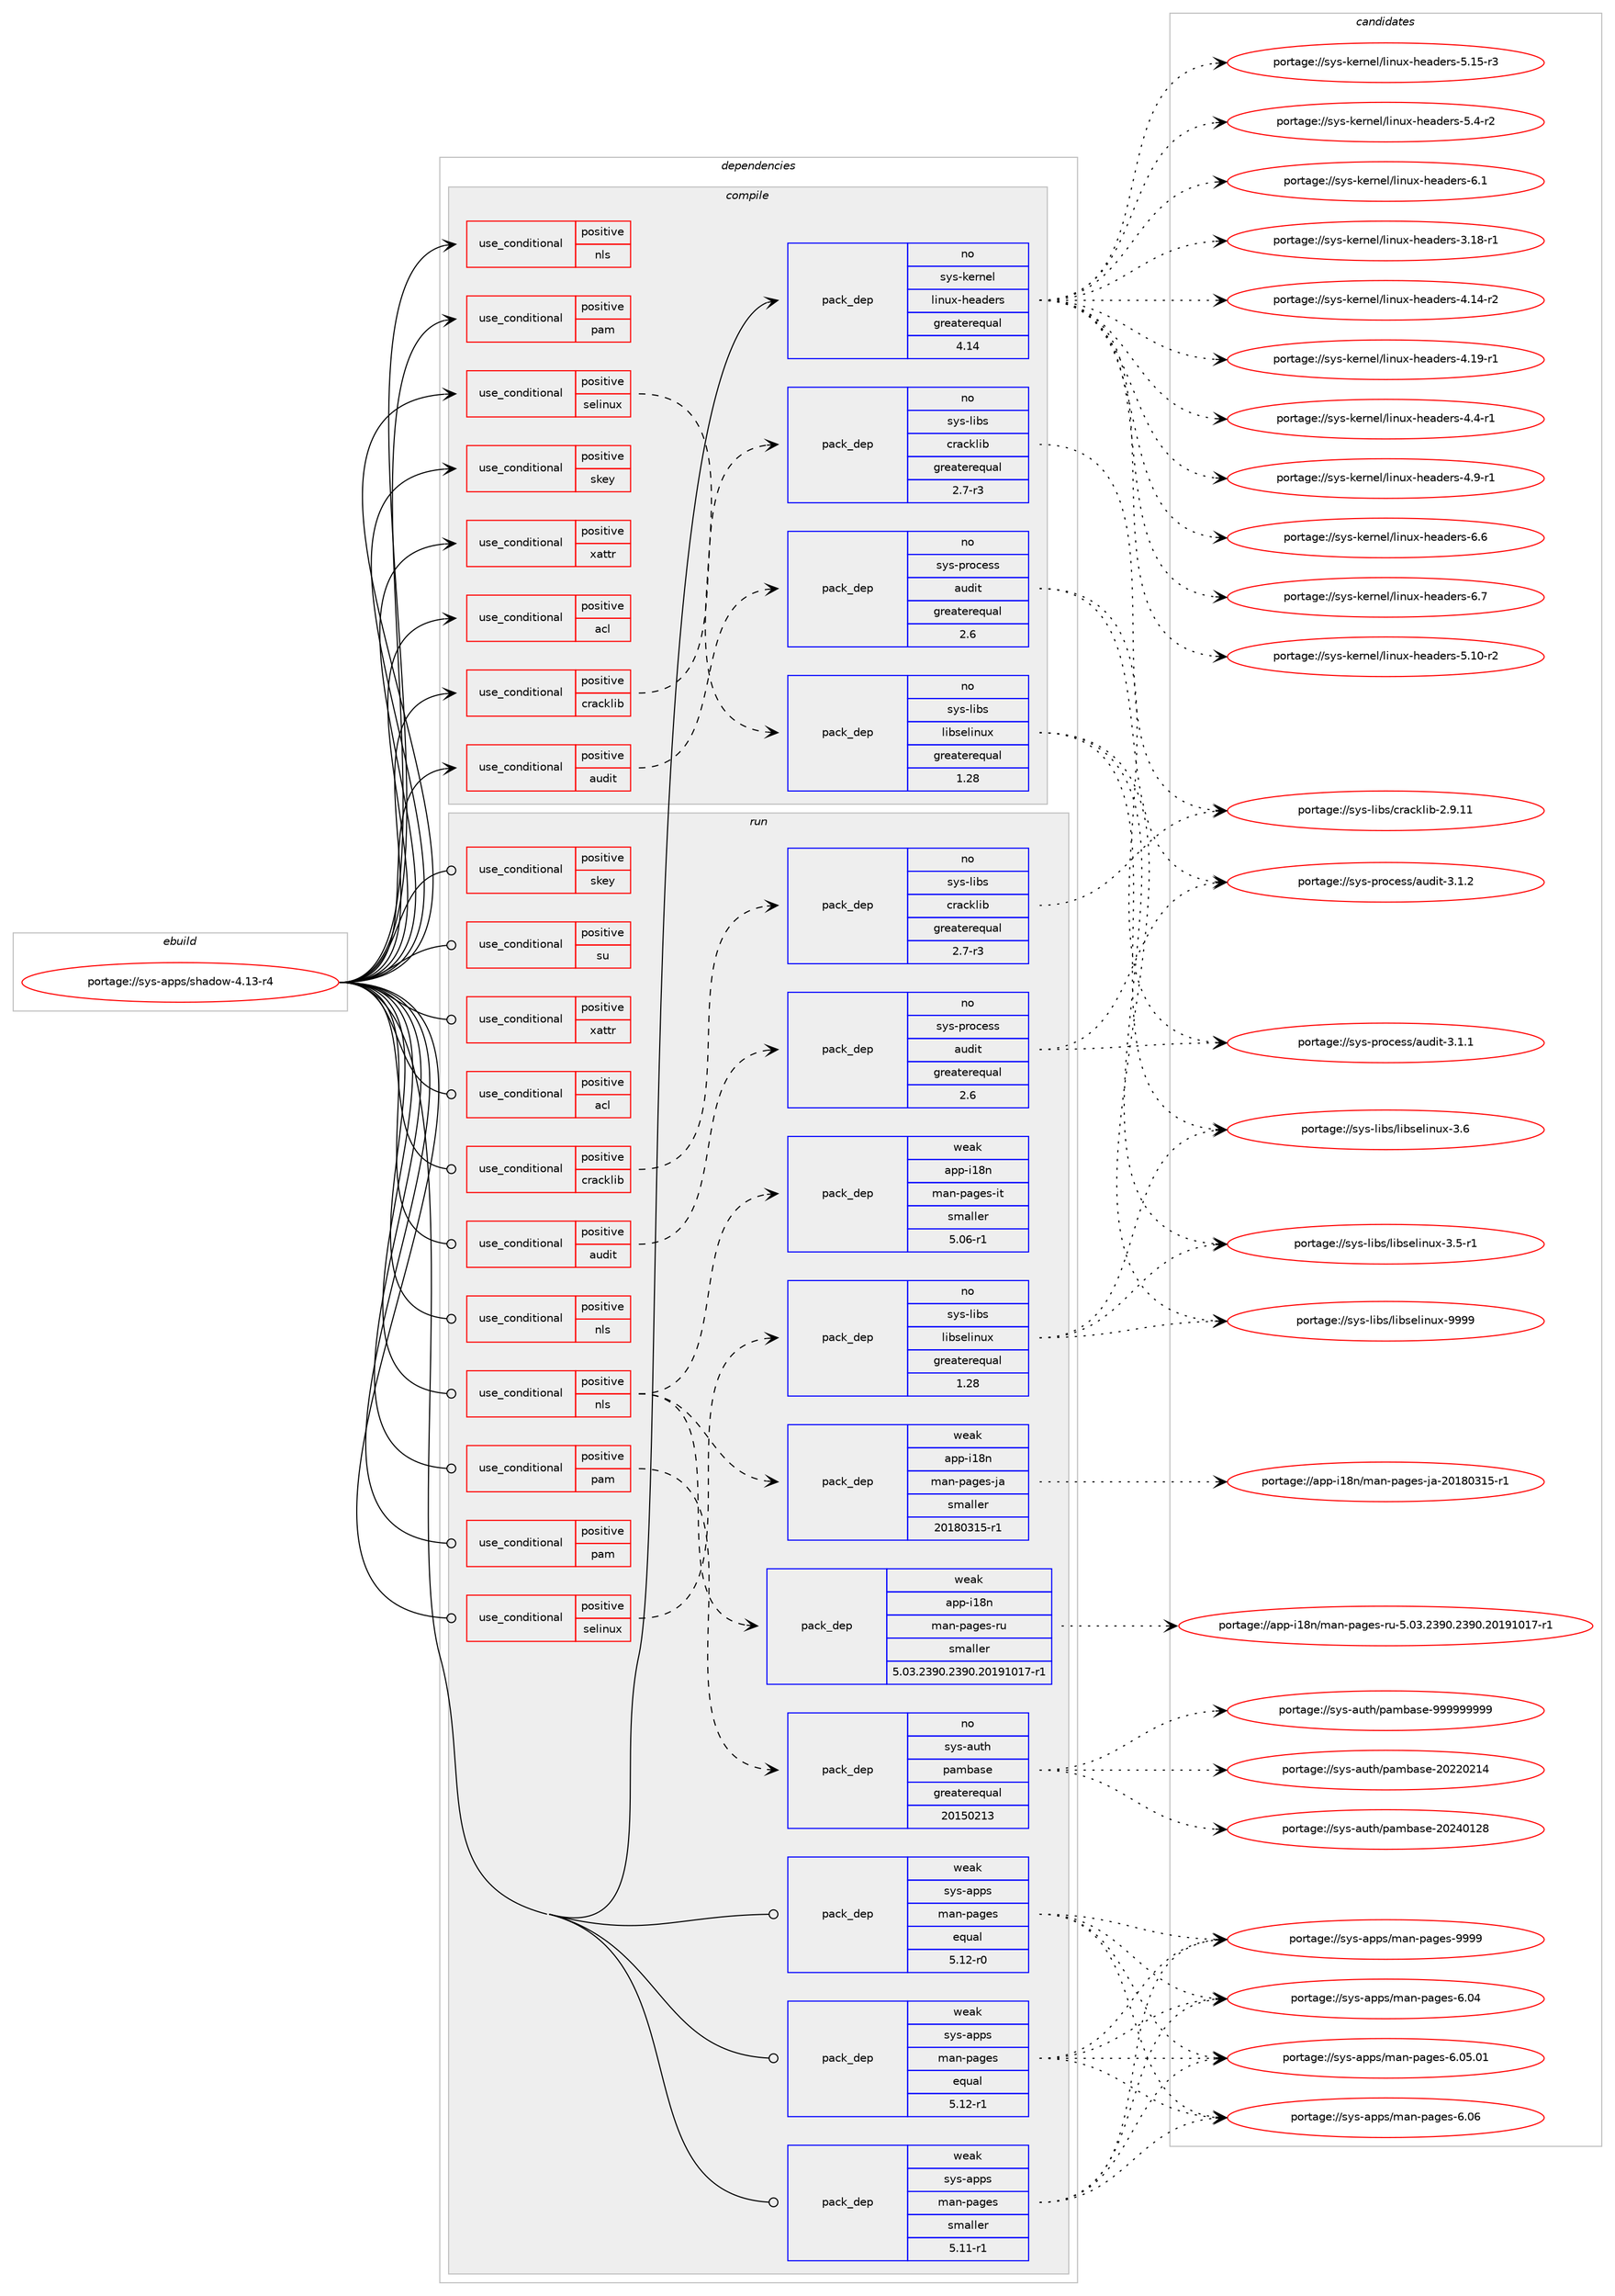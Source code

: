 digraph prolog {

# *************
# Graph options
# *************

newrank=true;
concentrate=true;
compound=true;
graph [rankdir=LR,fontname=Helvetica,fontsize=10,ranksep=1.5];#, ranksep=2.5, nodesep=0.2];
edge  [arrowhead=vee];
node  [fontname=Helvetica,fontsize=10];

# **********
# The ebuild
# **********

subgraph cluster_leftcol {
color=gray;
rank=same;
label=<<i>ebuild</i>>;
id [label="portage://sys-apps/shadow-4.13-r4", color=red, width=4, href="../sys-apps/shadow-4.13-r4.svg"];
}

# ****************
# The dependencies
# ****************

subgraph cluster_midcol {
color=gray;
label=<<i>dependencies</i>>;
subgraph cluster_compile {
fillcolor="#eeeeee";
style=filled;
label=<<i>compile</i>>;
subgraph cond13108 {
dependency19417 [label=<<TABLE BORDER="0" CELLBORDER="1" CELLSPACING="0" CELLPADDING="4"><TR><TD ROWSPAN="3" CELLPADDING="10">use_conditional</TD></TR><TR><TD>positive</TD></TR><TR><TD>acl</TD></TR></TABLE>>, shape=none, color=red];
# *** BEGIN UNKNOWN DEPENDENCY TYPE (TODO) ***
# dependency19417 -> package_dependency(portage://sys-apps/shadow-4.13-r4,install,no,sys-apps,acl,none,[,,],any_same_slot,[])
# *** END UNKNOWN DEPENDENCY TYPE (TODO) ***

}
id:e -> dependency19417:w [weight=20,style="solid",arrowhead="vee"];
subgraph cond13109 {
dependency19418 [label=<<TABLE BORDER="0" CELLBORDER="1" CELLSPACING="0" CELLPADDING="4"><TR><TD ROWSPAN="3" CELLPADDING="10">use_conditional</TD></TR><TR><TD>positive</TD></TR><TR><TD>audit</TD></TR></TABLE>>, shape=none, color=red];
subgraph pack6119 {
dependency19419 [label=<<TABLE BORDER="0" CELLBORDER="1" CELLSPACING="0" CELLPADDING="4" WIDTH="220"><TR><TD ROWSPAN="6" CELLPADDING="30">pack_dep</TD></TR><TR><TD WIDTH="110">no</TD></TR><TR><TD>sys-process</TD></TR><TR><TD>audit</TD></TR><TR><TD>greaterequal</TD></TR><TR><TD>2.6</TD></TR></TABLE>>, shape=none, color=blue];
}
dependency19418:e -> dependency19419:w [weight=20,style="dashed",arrowhead="vee"];
}
id:e -> dependency19418:w [weight=20,style="solid",arrowhead="vee"];
subgraph cond13110 {
dependency19420 [label=<<TABLE BORDER="0" CELLBORDER="1" CELLSPACING="0" CELLPADDING="4"><TR><TD ROWSPAN="3" CELLPADDING="10">use_conditional</TD></TR><TR><TD>positive</TD></TR><TR><TD>cracklib</TD></TR></TABLE>>, shape=none, color=red];
subgraph pack6120 {
dependency19421 [label=<<TABLE BORDER="0" CELLBORDER="1" CELLSPACING="0" CELLPADDING="4" WIDTH="220"><TR><TD ROWSPAN="6" CELLPADDING="30">pack_dep</TD></TR><TR><TD WIDTH="110">no</TD></TR><TR><TD>sys-libs</TD></TR><TR><TD>cracklib</TD></TR><TR><TD>greaterequal</TD></TR><TR><TD>2.7-r3</TD></TR></TABLE>>, shape=none, color=blue];
}
dependency19420:e -> dependency19421:w [weight=20,style="dashed",arrowhead="vee"];
}
id:e -> dependency19420:w [weight=20,style="solid",arrowhead="vee"];
subgraph cond13111 {
dependency19422 [label=<<TABLE BORDER="0" CELLBORDER="1" CELLSPACING="0" CELLPADDING="4"><TR><TD ROWSPAN="3" CELLPADDING="10">use_conditional</TD></TR><TR><TD>positive</TD></TR><TR><TD>nls</TD></TR></TABLE>>, shape=none, color=red];
# *** BEGIN UNKNOWN DEPENDENCY TYPE (TODO) ***
# dependency19422 -> package_dependency(portage://sys-apps/shadow-4.13-r4,install,no,virtual,libintl,none,[,,],[],[])
# *** END UNKNOWN DEPENDENCY TYPE (TODO) ***

}
id:e -> dependency19422:w [weight=20,style="solid",arrowhead="vee"];
subgraph cond13112 {
dependency19423 [label=<<TABLE BORDER="0" CELLBORDER="1" CELLSPACING="0" CELLPADDING="4"><TR><TD ROWSPAN="3" CELLPADDING="10">use_conditional</TD></TR><TR><TD>positive</TD></TR><TR><TD>pam</TD></TR></TABLE>>, shape=none, color=red];
# *** BEGIN UNKNOWN DEPENDENCY TYPE (TODO) ***
# dependency19423 -> package_dependency(portage://sys-apps/shadow-4.13-r4,install,no,sys-libs,pam,none,[,,],any_same_slot,[])
# *** END UNKNOWN DEPENDENCY TYPE (TODO) ***

}
id:e -> dependency19423:w [weight=20,style="solid",arrowhead="vee"];
subgraph cond13113 {
dependency19424 [label=<<TABLE BORDER="0" CELLBORDER="1" CELLSPACING="0" CELLPADDING="4"><TR><TD ROWSPAN="3" CELLPADDING="10">use_conditional</TD></TR><TR><TD>positive</TD></TR><TR><TD>selinux</TD></TR></TABLE>>, shape=none, color=red];
subgraph pack6121 {
dependency19425 [label=<<TABLE BORDER="0" CELLBORDER="1" CELLSPACING="0" CELLPADDING="4" WIDTH="220"><TR><TD ROWSPAN="6" CELLPADDING="30">pack_dep</TD></TR><TR><TD WIDTH="110">no</TD></TR><TR><TD>sys-libs</TD></TR><TR><TD>libselinux</TD></TR><TR><TD>greaterequal</TD></TR><TR><TD>1.28</TD></TR></TABLE>>, shape=none, color=blue];
}
dependency19424:e -> dependency19425:w [weight=20,style="dashed",arrowhead="vee"];
# *** BEGIN UNKNOWN DEPENDENCY TYPE (TODO) ***
# dependency19424 -> package_dependency(portage://sys-apps/shadow-4.13-r4,install,no,sys-libs,libsemanage,none,[,,],any_same_slot,[])
# *** END UNKNOWN DEPENDENCY TYPE (TODO) ***

}
id:e -> dependency19424:w [weight=20,style="solid",arrowhead="vee"];
subgraph cond13114 {
dependency19426 [label=<<TABLE BORDER="0" CELLBORDER="1" CELLSPACING="0" CELLPADDING="4"><TR><TD ROWSPAN="3" CELLPADDING="10">use_conditional</TD></TR><TR><TD>positive</TD></TR><TR><TD>skey</TD></TR></TABLE>>, shape=none, color=red];
# *** BEGIN UNKNOWN DEPENDENCY TYPE (TODO) ***
# dependency19426 -> package_dependency(portage://sys-apps/shadow-4.13-r4,install,no,sys-auth,skey,none,[,,],any_same_slot,[])
# *** END UNKNOWN DEPENDENCY TYPE (TODO) ***

}
id:e -> dependency19426:w [weight=20,style="solid",arrowhead="vee"];
subgraph cond13115 {
dependency19427 [label=<<TABLE BORDER="0" CELLBORDER="1" CELLSPACING="0" CELLPADDING="4"><TR><TD ROWSPAN="3" CELLPADDING="10">use_conditional</TD></TR><TR><TD>positive</TD></TR><TR><TD>xattr</TD></TR></TABLE>>, shape=none, color=red];
# *** BEGIN UNKNOWN DEPENDENCY TYPE (TODO) ***
# dependency19427 -> package_dependency(portage://sys-apps/shadow-4.13-r4,install,no,sys-apps,attr,none,[,,],any_same_slot,[])
# *** END UNKNOWN DEPENDENCY TYPE (TODO) ***

}
id:e -> dependency19427:w [weight=20,style="solid",arrowhead="vee"];
subgraph pack6122 {
dependency19428 [label=<<TABLE BORDER="0" CELLBORDER="1" CELLSPACING="0" CELLPADDING="4" WIDTH="220"><TR><TD ROWSPAN="6" CELLPADDING="30">pack_dep</TD></TR><TR><TD WIDTH="110">no</TD></TR><TR><TD>sys-kernel</TD></TR><TR><TD>linux-headers</TD></TR><TR><TD>greaterequal</TD></TR><TR><TD>4.14</TD></TR></TABLE>>, shape=none, color=blue];
}
id:e -> dependency19428:w [weight=20,style="solid",arrowhead="vee"];
# *** BEGIN UNKNOWN DEPENDENCY TYPE (TODO) ***
# id -> package_dependency(portage://sys-apps/shadow-4.13-r4,install,no,virtual,libcrypt,none,[,,],any_same_slot,[])
# *** END UNKNOWN DEPENDENCY TYPE (TODO) ***

}
subgraph cluster_compileandrun {
fillcolor="#eeeeee";
style=filled;
label=<<i>compile and run</i>>;
}
subgraph cluster_run {
fillcolor="#eeeeee";
style=filled;
label=<<i>run</i>>;
subgraph cond13116 {
dependency19429 [label=<<TABLE BORDER="0" CELLBORDER="1" CELLSPACING="0" CELLPADDING="4"><TR><TD ROWSPAN="3" CELLPADDING="10">use_conditional</TD></TR><TR><TD>positive</TD></TR><TR><TD>acl</TD></TR></TABLE>>, shape=none, color=red];
# *** BEGIN UNKNOWN DEPENDENCY TYPE (TODO) ***
# dependency19429 -> package_dependency(portage://sys-apps/shadow-4.13-r4,run,no,sys-apps,acl,none,[,,],any_same_slot,[])
# *** END UNKNOWN DEPENDENCY TYPE (TODO) ***

}
id:e -> dependency19429:w [weight=20,style="solid",arrowhead="odot"];
subgraph cond13117 {
dependency19430 [label=<<TABLE BORDER="0" CELLBORDER="1" CELLSPACING="0" CELLPADDING="4"><TR><TD ROWSPAN="3" CELLPADDING="10">use_conditional</TD></TR><TR><TD>positive</TD></TR><TR><TD>audit</TD></TR></TABLE>>, shape=none, color=red];
subgraph pack6123 {
dependency19431 [label=<<TABLE BORDER="0" CELLBORDER="1" CELLSPACING="0" CELLPADDING="4" WIDTH="220"><TR><TD ROWSPAN="6" CELLPADDING="30">pack_dep</TD></TR><TR><TD WIDTH="110">no</TD></TR><TR><TD>sys-process</TD></TR><TR><TD>audit</TD></TR><TR><TD>greaterequal</TD></TR><TR><TD>2.6</TD></TR></TABLE>>, shape=none, color=blue];
}
dependency19430:e -> dependency19431:w [weight=20,style="dashed",arrowhead="vee"];
}
id:e -> dependency19430:w [weight=20,style="solid",arrowhead="odot"];
subgraph cond13118 {
dependency19432 [label=<<TABLE BORDER="0" CELLBORDER="1" CELLSPACING="0" CELLPADDING="4"><TR><TD ROWSPAN="3" CELLPADDING="10">use_conditional</TD></TR><TR><TD>positive</TD></TR><TR><TD>cracklib</TD></TR></TABLE>>, shape=none, color=red];
subgraph pack6124 {
dependency19433 [label=<<TABLE BORDER="0" CELLBORDER="1" CELLSPACING="0" CELLPADDING="4" WIDTH="220"><TR><TD ROWSPAN="6" CELLPADDING="30">pack_dep</TD></TR><TR><TD WIDTH="110">no</TD></TR><TR><TD>sys-libs</TD></TR><TR><TD>cracklib</TD></TR><TR><TD>greaterequal</TD></TR><TR><TD>2.7-r3</TD></TR></TABLE>>, shape=none, color=blue];
}
dependency19432:e -> dependency19433:w [weight=20,style="dashed",arrowhead="vee"];
}
id:e -> dependency19432:w [weight=20,style="solid",arrowhead="odot"];
subgraph cond13119 {
dependency19434 [label=<<TABLE BORDER="0" CELLBORDER="1" CELLSPACING="0" CELLPADDING="4"><TR><TD ROWSPAN="3" CELLPADDING="10">use_conditional</TD></TR><TR><TD>positive</TD></TR><TR><TD>nls</TD></TR></TABLE>>, shape=none, color=red];
# *** BEGIN UNKNOWN DEPENDENCY TYPE (TODO) ***
# dependency19434 -> package_dependency(portage://sys-apps/shadow-4.13-r4,run,no,virtual,libintl,none,[,,],[],[])
# *** END UNKNOWN DEPENDENCY TYPE (TODO) ***

}
id:e -> dependency19434:w [weight=20,style="solid",arrowhead="odot"];
subgraph cond13120 {
dependency19435 [label=<<TABLE BORDER="0" CELLBORDER="1" CELLSPACING="0" CELLPADDING="4"><TR><TD ROWSPAN="3" CELLPADDING="10">use_conditional</TD></TR><TR><TD>positive</TD></TR><TR><TD>nls</TD></TR></TABLE>>, shape=none, color=red];
subgraph pack6125 {
dependency19436 [label=<<TABLE BORDER="0" CELLBORDER="1" CELLSPACING="0" CELLPADDING="4" WIDTH="220"><TR><TD ROWSPAN="6" CELLPADDING="30">pack_dep</TD></TR><TR><TD WIDTH="110">weak</TD></TR><TR><TD>app-i18n</TD></TR><TR><TD>man-pages-it</TD></TR><TR><TD>smaller</TD></TR><TR><TD>5.06-r1</TD></TR></TABLE>>, shape=none, color=blue];
}
dependency19435:e -> dependency19436:w [weight=20,style="dashed",arrowhead="vee"];
subgraph pack6126 {
dependency19437 [label=<<TABLE BORDER="0" CELLBORDER="1" CELLSPACING="0" CELLPADDING="4" WIDTH="220"><TR><TD ROWSPAN="6" CELLPADDING="30">pack_dep</TD></TR><TR><TD WIDTH="110">weak</TD></TR><TR><TD>app-i18n</TD></TR><TR><TD>man-pages-ja</TD></TR><TR><TD>smaller</TD></TR><TR><TD>20180315-r1</TD></TR></TABLE>>, shape=none, color=blue];
}
dependency19435:e -> dependency19437:w [weight=20,style="dashed",arrowhead="vee"];
subgraph pack6127 {
dependency19438 [label=<<TABLE BORDER="0" CELLBORDER="1" CELLSPACING="0" CELLPADDING="4" WIDTH="220"><TR><TD ROWSPAN="6" CELLPADDING="30">pack_dep</TD></TR><TR><TD WIDTH="110">weak</TD></TR><TR><TD>app-i18n</TD></TR><TR><TD>man-pages-ru</TD></TR><TR><TD>smaller</TD></TR><TR><TD>5.03.2390.2390.20191017-r1</TD></TR></TABLE>>, shape=none, color=blue];
}
dependency19435:e -> dependency19438:w [weight=20,style="dashed",arrowhead="vee"];
}
id:e -> dependency19435:w [weight=20,style="solid",arrowhead="odot"];
subgraph cond13121 {
dependency19439 [label=<<TABLE BORDER="0" CELLBORDER="1" CELLSPACING="0" CELLPADDING="4"><TR><TD ROWSPAN="3" CELLPADDING="10">use_conditional</TD></TR><TR><TD>positive</TD></TR><TR><TD>pam</TD></TR></TABLE>>, shape=none, color=red];
subgraph pack6128 {
dependency19440 [label=<<TABLE BORDER="0" CELLBORDER="1" CELLSPACING="0" CELLPADDING="4" WIDTH="220"><TR><TD ROWSPAN="6" CELLPADDING="30">pack_dep</TD></TR><TR><TD WIDTH="110">no</TD></TR><TR><TD>sys-auth</TD></TR><TR><TD>pambase</TD></TR><TR><TD>greaterequal</TD></TR><TR><TD>20150213</TD></TR></TABLE>>, shape=none, color=blue];
}
dependency19439:e -> dependency19440:w [weight=20,style="dashed",arrowhead="vee"];
}
id:e -> dependency19439:w [weight=20,style="solid",arrowhead="odot"];
subgraph cond13122 {
dependency19441 [label=<<TABLE BORDER="0" CELLBORDER="1" CELLSPACING="0" CELLPADDING="4"><TR><TD ROWSPAN="3" CELLPADDING="10">use_conditional</TD></TR><TR><TD>positive</TD></TR><TR><TD>pam</TD></TR></TABLE>>, shape=none, color=red];
# *** BEGIN UNKNOWN DEPENDENCY TYPE (TODO) ***
# dependency19441 -> package_dependency(portage://sys-apps/shadow-4.13-r4,run,no,sys-libs,pam,none,[,,],any_same_slot,[])
# *** END UNKNOWN DEPENDENCY TYPE (TODO) ***

}
id:e -> dependency19441:w [weight=20,style="solid",arrowhead="odot"];
subgraph cond13123 {
dependency19442 [label=<<TABLE BORDER="0" CELLBORDER="1" CELLSPACING="0" CELLPADDING="4"><TR><TD ROWSPAN="3" CELLPADDING="10">use_conditional</TD></TR><TR><TD>positive</TD></TR><TR><TD>selinux</TD></TR></TABLE>>, shape=none, color=red];
subgraph pack6129 {
dependency19443 [label=<<TABLE BORDER="0" CELLBORDER="1" CELLSPACING="0" CELLPADDING="4" WIDTH="220"><TR><TD ROWSPAN="6" CELLPADDING="30">pack_dep</TD></TR><TR><TD WIDTH="110">no</TD></TR><TR><TD>sys-libs</TD></TR><TR><TD>libselinux</TD></TR><TR><TD>greaterequal</TD></TR><TR><TD>1.28</TD></TR></TABLE>>, shape=none, color=blue];
}
dependency19442:e -> dependency19443:w [weight=20,style="dashed",arrowhead="vee"];
# *** BEGIN UNKNOWN DEPENDENCY TYPE (TODO) ***
# dependency19442 -> package_dependency(portage://sys-apps/shadow-4.13-r4,run,no,sys-libs,libsemanage,none,[,,],any_same_slot,[])
# *** END UNKNOWN DEPENDENCY TYPE (TODO) ***

}
id:e -> dependency19442:w [weight=20,style="solid",arrowhead="odot"];
subgraph cond13124 {
dependency19444 [label=<<TABLE BORDER="0" CELLBORDER="1" CELLSPACING="0" CELLPADDING="4"><TR><TD ROWSPAN="3" CELLPADDING="10">use_conditional</TD></TR><TR><TD>positive</TD></TR><TR><TD>skey</TD></TR></TABLE>>, shape=none, color=red];
# *** BEGIN UNKNOWN DEPENDENCY TYPE (TODO) ***
# dependency19444 -> package_dependency(portage://sys-apps/shadow-4.13-r4,run,no,sys-auth,skey,none,[,,],any_same_slot,[])
# *** END UNKNOWN DEPENDENCY TYPE (TODO) ***

}
id:e -> dependency19444:w [weight=20,style="solid",arrowhead="odot"];
subgraph cond13125 {
dependency19445 [label=<<TABLE BORDER="0" CELLBORDER="1" CELLSPACING="0" CELLPADDING="4"><TR><TD ROWSPAN="3" CELLPADDING="10">use_conditional</TD></TR><TR><TD>positive</TD></TR><TR><TD>su</TD></TR></TABLE>>, shape=none, color=red];
# *** BEGIN UNKNOWN DEPENDENCY TYPE (TODO) ***
# dependency19445 -> package_dependency(portage://sys-apps/shadow-4.13-r4,run,weak,sys-apps,util-linux,none,[,,],[],[use(enable(su),negative)])
# *** END UNKNOWN DEPENDENCY TYPE (TODO) ***

}
id:e -> dependency19445:w [weight=20,style="solid",arrowhead="odot"];
subgraph cond13126 {
dependency19446 [label=<<TABLE BORDER="0" CELLBORDER="1" CELLSPACING="0" CELLPADDING="4"><TR><TD ROWSPAN="3" CELLPADDING="10">use_conditional</TD></TR><TR><TD>positive</TD></TR><TR><TD>xattr</TD></TR></TABLE>>, shape=none, color=red];
# *** BEGIN UNKNOWN DEPENDENCY TYPE (TODO) ***
# dependency19446 -> package_dependency(portage://sys-apps/shadow-4.13-r4,run,no,sys-apps,attr,none,[,,],any_same_slot,[])
# *** END UNKNOWN DEPENDENCY TYPE (TODO) ***

}
id:e -> dependency19446:w [weight=20,style="solid",arrowhead="odot"];
# *** BEGIN UNKNOWN DEPENDENCY TYPE (TODO) ***
# id -> package_dependency(portage://sys-apps/shadow-4.13-r4,run,no,virtual,libcrypt,none,[,,],any_same_slot,[])
# *** END UNKNOWN DEPENDENCY TYPE (TODO) ***

subgraph pack6130 {
dependency19447 [label=<<TABLE BORDER="0" CELLBORDER="1" CELLSPACING="0" CELLPADDING="4" WIDTH="220"><TR><TD ROWSPAN="6" CELLPADDING="30">pack_dep</TD></TR><TR><TD WIDTH="110">weak</TD></TR><TR><TD>sys-apps</TD></TR><TR><TD>man-pages</TD></TR><TR><TD>equal</TD></TR><TR><TD>5.12-r0</TD></TR></TABLE>>, shape=none, color=blue];
}
id:e -> dependency19447:w [weight=20,style="solid",arrowhead="odot"];
subgraph pack6131 {
dependency19448 [label=<<TABLE BORDER="0" CELLBORDER="1" CELLSPACING="0" CELLPADDING="4" WIDTH="220"><TR><TD ROWSPAN="6" CELLPADDING="30">pack_dep</TD></TR><TR><TD WIDTH="110">weak</TD></TR><TR><TD>sys-apps</TD></TR><TR><TD>man-pages</TD></TR><TR><TD>equal</TD></TR><TR><TD>5.12-r1</TD></TR></TABLE>>, shape=none, color=blue];
}
id:e -> dependency19448:w [weight=20,style="solid",arrowhead="odot"];
subgraph pack6132 {
dependency19449 [label=<<TABLE BORDER="0" CELLBORDER="1" CELLSPACING="0" CELLPADDING="4" WIDTH="220"><TR><TD ROWSPAN="6" CELLPADDING="30">pack_dep</TD></TR><TR><TD WIDTH="110">weak</TD></TR><TR><TD>sys-apps</TD></TR><TR><TD>man-pages</TD></TR><TR><TD>smaller</TD></TR><TR><TD>5.11-r1</TD></TR></TABLE>>, shape=none, color=blue];
}
id:e -> dependency19449:w [weight=20,style="solid",arrowhead="odot"];
}
}

# **************
# The candidates
# **************

subgraph cluster_choices {
rank=same;
color=gray;
label=<<i>candidates</i>>;

subgraph choice6119 {
color=black;
nodesep=1;
choice11512111545112114111991011151154797117100105116455146494649 [label="portage://sys-process/audit-3.1.1", color=red, width=4,href="../sys-process/audit-3.1.1.svg"];
choice11512111545112114111991011151154797117100105116455146494650 [label="portage://sys-process/audit-3.1.2", color=red, width=4,href="../sys-process/audit-3.1.2.svg"];
dependency19419:e -> choice11512111545112114111991011151154797117100105116455146494649:w [style=dotted,weight="100"];
dependency19419:e -> choice11512111545112114111991011151154797117100105116455146494650:w [style=dotted,weight="100"];
}
subgraph choice6120 {
color=black;
nodesep=1;
choice1151211154510810598115479911497991071081059845504657464949 [label="portage://sys-libs/cracklib-2.9.11", color=red, width=4,href="../sys-libs/cracklib-2.9.11.svg"];
dependency19421:e -> choice1151211154510810598115479911497991071081059845504657464949:w [style=dotted,weight="100"];
}
subgraph choice6121 {
color=black;
nodesep=1;
choice11512111545108105981154710810598115101108105110117120455146534511449 [label="portage://sys-libs/libselinux-3.5-r1", color=red, width=4,href="../sys-libs/libselinux-3.5-r1.svg"];
choice1151211154510810598115471081059811510110810511011712045514654 [label="portage://sys-libs/libselinux-3.6", color=red, width=4,href="../sys-libs/libselinux-3.6.svg"];
choice115121115451081059811547108105981151011081051101171204557575757 [label="portage://sys-libs/libselinux-9999", color=red, width=4,href="../sys-libs/libselinux-9999.svg"];
dependency19425:e -> choice11512111545108105981154710810598115101108105110117120455146534511449:w [style=dotted,weight="100"];
dependency19425:e -> choice1151211154510810598115471081059811510110810511011712045514654:w [style=dotted,weight="100"];
dependency19425:e -> choice115121115451081059811547108105981151011081051101171204557575757:w [style=dotted,weight="100"];
}
subgraph choice6122 {
color=black;
nodesep=1;
choice1151211154510710111411010110847108105110117120451041019710010111411545514649564511449 [label="portage://sys-kernel/linux-headers-3.18-r1", color=red, width=4,href="../sys-kernel/linux-headers-3.18-r1.svg"];
choice1151211154510710111411010110847108105110117120451041019710010111411545524649524511450 [label="portage://sys-kernel/linux-headers-4.14-r2", color=red, width=4,href="../sys-kernel/linux-headers-4.14-r2.svg"];
choice1151211154510710111411010110847108105110117120451041019710010111411545524649574511449 [label="portage://sys-kernel/linux-headers-4.19-r1", color=red, width=4,href="../sys-kernel/linux-headers-4.19-r1.svg"];
choice11512111545107101114110101108471081051101171204510410197100101114115455246524511449 [label="portage://sys-kernel/linux-headers-4.4-r1", color=red, width=4,href="../sys-kernel/linux-headers-4.4-r1.svg"];
choice11512111545107101114110101108471081051101171204510410197100101114115455246574511449 [label="portage://sys-kernel/linux-headers-4.9-r1", color=red, width=4,href="../sys-kernel/linux-headers-4.9-r1.svg"];
choice1151211154510710111411010110847108105110117120451041019710010111411545534649484511450 [label="portage://sys-kernel/linux-headers-5.10-r2", color=red, width=4,href="../sys-kernel/linux-headers-5.10-r2.svg"];
choice1151211154510710111411010110847108105110117120451041019710010111411545534649534511451 [label="portage://sys-kernel/linux-headers-5.15-r3", color=red, width=4,href="../sys-kernel/linux-headers-5.15-r3.svg"];
choice11512111545107101114110101108471081051101171204510410197100101114115455346524511450 [label="portage://sys-kernel/linux-headers-5.4-r2", color=red, width=4,href="../sys-kernel/linux-headers-5.4-r2.svg"];
choice1151211154510710111411010110847108105110117120451041019710010111411545544649 [label="portage://sys-kernel/linux-headers-6.1", color=red, width=4,href="../sys-kernel/linux-headers-6.1.svg"];
choice1151211154510710111411010110847108105110117120451041019710010111411545544654 [label="portage://sys-kernel/linux-headers-6.6", color=red, width=4,href="../sys-kernel/linux-headers-6.6.svg"];
choice1151211154510710111411010110847108105110117120451041019710010111411545544655 [label="portage://sys-kernel/linux-headers-6.7", color=red, width=4,href="../sys-kernel/linux-headers-6.7.svg"];
dependency19428:e -> choice1151211154510710111411010110847108105110117120451041019710010111411545514649564511449:w [style=dotted,weight="100"];
dependency19428:e -> choice1151211154510710111411010110847108105110117120451041019710010111411545524649524511450:w [style=dotted,weight="100"];
dependency19428:e -> choice1151211154510710111411010110847108105110117120451041019710010111411545524649574511449:w [style=dotted,weight="100"];
dependency19428:e -> choice11512111545107101114110101108471081051101171204510410197100101114115455246524511449:w [style=dotted,weight="100"];
dependency19428:e -> choice11512111545107101114110101108471081051101171204510410197100101114115455246574511449:w [style=dotted,weight="100"];
dependency19428:e -> choice1151211154510710111411010110847108105110117120451041019710010111411545534649484511450:w [style=dotted,weight="100"];
dependency19428:e -> choice1151211154510710111411010110847108105110117120451041019710010111411545534649534511451:w [style=dotted,weight="100"];
dependency19428:e -> choice11512111545107101114110101108471081051101171204510410197100101114115455346524511450:w [style=dotted,weight="100"];
dependency19428:e -> choice1151211154510710111411010110847108105110117120451041019710010111411545544649:w [style=dotted,weight="100"];
dependency19428:e -> choice1151211154510710111411010110847108105110117120451041019710010111411545544654:w [style=dotted,weight="100"];
dependency19428:e -> choice1151211154510710111411010110847108105110117120451041019710010111411545544655:w [style=dotted,weight="100"];
}
subgraph choice6123 {
color=black;
nodesep=1;
choice11512111545112114111991011151154797117100105116455146494649 [label="portage://sys-process/audit-3.1.1", color=red, width=4,href="../sys-process/audit-3.1.1.svg"];
choice11512111545112114111991011151154797117100105116455146494650 [label="portage://sys-process/audit-3.1.2", color=red, width=4,href="../sys-process/audit-3.1.2.svg"];
dependency19431:e -> choice11512111545112114111991011151154797117100105116455146494649:w [style=dotted,weight="100"];
dependency19431:e -> choice11512111545112114111991011151154797117100105116455146494650:w [style=dotted,weight="100"];
}
subgraph choice6124 {
color=black;
nodesep=1;
choice1151211154510810598115479911497991071081059845504657464949 [label="portage://sys-libs/cracklib-2.9.11", color=red, width=4,href="../sys-libs/cracklib-2.9.11.svg"];
dependency19433:e -> choice1151211154510810598115479911497991071081059845504657464949:w [style=dotted,weight="100"];
}
subgraph choice6125 {
color=black;
nodesep=1;
}
subgraph choice6126 {
color=black;
nodesep=1;
choice971121124510549561104710997110451129710310111545106974550484956485149534511449 [label="portage://app-i18n/man-pages-ja-20180315-r1", color=red, width=4,href="../app-i18n/man-pages-ja-20180315-r1.svg"];
dependency19437:e -> choice971121124510549561104710997110451129710310111545106974550484956485149534511449:w [style=dotted,weight="100"];
}
subgraph choice6127 {
color=black;
nodesep=1;
choice9711211245105495611047109971104511297103101115451141174553464851465051574846505157484650484957494849554511449 [label="portage://app-i18n/man-pages-ru-5.03.2390.2390.20191017-r1", color=red, width=4,href="../app-i18n/man-pages-ru-5.03.2390.2390.20191017-r1.svg"];
dependency19438:e -> choice9711211245105495611047109971104511297103101115451141174553464851465051574846505157484650484957494849554511449:w [style=dotted,weight="100"];
}
subgraph choice6128 {
color=black;
nodesep=1;
choice115121115459711711610447112971099897115101455048505048504952 [label="portage://sys-auth/pambase-20220214", color=red, width=4,href="../sys-auth/pambase-20220214.svg"];
choice115121115459711711610447112971099897115101455048505248495056 [label="portage://sys-auth/pambase-20240128", color=red, width=4,href="../sys-auth/pambase-20240128.svg"];
choice11512111545971171161044711297109989711510145575757575757575757 [label="portage://sys-auth/pambase-999999999", color=red, width=4,href="../sys-auth/pambase-999999999.svg"];
dependency19440:e -> choice115121115459711711610447112971099897115101455048505048504952:w [style=dotted,weight="100"];
dependency19440:e -> choice115121115459711711610447112971099897115101455048505248495056:w [style=dotted,weight="100"];
dependency19440:e -> choice11512111545971171161044711297109989711510145575757575757575757:w [style=dotted,weight="100"];
}
subgraph choice6129 {
color=black;
nodesep=1;
choice11512111545108105981154710810598115101108105110117120455146534511449 [label="portage://sys-libs/libselinux-3.5-r1", color=red, width=4,href="../sys-libs/libselinux-3.5-r1.svg"];
choice1151211154510810598115471081059811510110810511011712045514654 [label="portage://sys-libs/libselinux-3.6", color=red, width=4,href="../sys-libs/libselinux-3.6.svg"];
choice115121115451081059811547108105981151011081051101171204557575757 [label="portage://sys-libs/libselinux-9999", color=red, width=4,href="../sys-libs/libselinux-9999.svg"];
dependency19443:e -> choice11512111545108105981154710810598115101108105110117120455146534511449:w [style=dotted,weight="100"];
dependency19443:e -> choice1151211154510810598115471081059811510110810511011712045514654:w [style=dotted,weight="100"];
dependency19443:e -> choice115121115451081059811547108105981151011081051101171204557575757:w [style=dotted,weight="100"];
}
subgraph choice6130 {
color=black;
nodesep=1;
choice1151211154597112112115471099711045112971031011154554464852 [label="portage://sys-apps/man-pages-6.04", color=red, width=4,href="../sys-apps/man-pages-6.04.svg"];
choice1151211154597112112115471099711045112971031011154554464853464849 [label="portage://sys-apps/man-pages-6.05.01", color=red, width=4,href="../sys-apps/man-pages-6.05.01.svg"];
choice1151211154597112112115471099711045112971031011154554464854 [label="portage://sys-apps/man-pages-6.06", color=red, width=4,href="../sys-apps/man-pages-6.06.svg"];
choice1151211154597112112115471099711045112971031011154557575757 [label="portage://sys-apps/man-pages-9999", color=red, width=4,href="../sys-apps/man-pages-9999.svg"];
dependency19447:e -> choice1151211154597112112115471099711045112971031011154554464852:w [style=dotted,weight="100"];
dependency19447:e -> choice1151211154597112112115471099711045112971031011154554464853464849:w [style=dotted,weight="100"];
dependency19447:e -> choice1151211154597112112115471099711045112971031011154554464854:w [style=dotted,weight="100"];
dependency19447:e -> choice1151211154597112112115471099711045112971031011154557575757:w [style=dotted,weight="100"];
}
subgraph choice6131 {
color=black;
nodesep=1;
choice1151211154597112112115471099711045112971031011154554464852 [label="portage://sys-apps/man-pages-6.04", color=red, width=4,href="../sys-apps/man-pages-6.04.svg"];
choice1151211154597112112115471099711045112971031011154554464853464849 [label="portage://sys-apps/man-pages-6.05.01", color=red, width=4,href="../sys-apps/man-pages-6.05.01.svg"];
choice1151211154597112112115471099711045112971031011154554464854 [label="portage://sys-apps/man-pages-6.06", color=red, width=4,href="../sys-apps/man-pages-6.06.svg"];
choice1151211154597112112115471099711045112971031011154557575757 [label="portage://sys-apps/man-pages-9999", color=red, width=4,href="../sys-apps/man-pages-9999.svg"];
dependency19448:e -> choice1151211154597112112115471099711045112971031011154554464852:w [style=dotted,weight="100"];
dependency19448:e -> choice1151211154597112112115471099711045112971031011154554464853464849:w [style=dotted,weight="100"];
dependency19448:e -> choice1151211154597112112115471099711045112971031011154554464854:w [style=dotted,weight="100"];
dependency19448:e -> choice1151211154597112112115471099711045112971031011154557575757:w [style=dotted,weight="100"];
}
subgraph choice6132 {
color=black;
nodesep=1;
choice1151211154597112112115471099711045112971031011154554464852 [label="portage://sys-apps/man-pages-6.04", color=red, width=4,href="../sys-apps/man-pages-6.04.svg"];
choice1151211154597112112115471099711045112971031011154554464853464849 [label="portage://sys-apps/man-pages-6.05.01", color=red, width=4,href="../sys-apps/man-pages-6.05.01.svg"];
choice1151211154597112112115471099711045112971031011154554464854 [label="portage://sys-apps/man-pages-6.06", color=red, width=4,href="../sys-apps/man-pages-6.06.svg"];
choice1151211154597112112115471099711045112971031011154557575757 [label="portage://sys-apps/man-pages-9999", color=red, width=4,href="../sys-apps/man-pages-9999.svg"];
dependency19449:e -> choice1151211154597112112115471099711045112971031011154554464852:w [style=dotted,weight="100"];
dependency19449:e -> choice1151211154597112112115471099711045112971031011154554464853464849:w [style=dotted,weight="100"];
dependency19449:e -> choice1151211154597112112115471099711045112971031011154554464854:w [style=dotted,weight="100"];
dependency19449:e -> choice1151211154597112112115471099711045112971031011154557575757:w [style=dotted,weight="100"];
}
}

}
